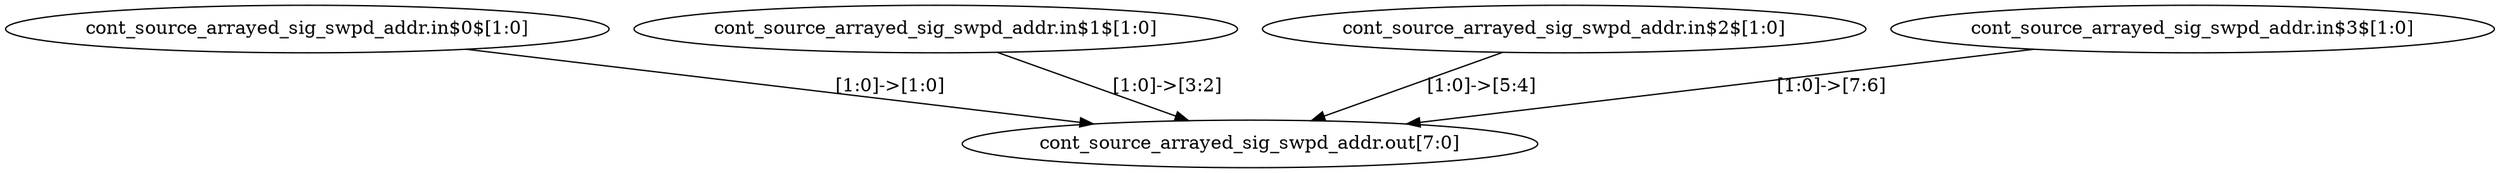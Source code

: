 digraph G {
	"cont_source_arrayed_sig_swpd_addr.in$0$" -> "cont_source_arrayed_sig_swpd_addr.out"[label="[1:0]->[1:0]"];
	"cont_source_arrayed_sig_swpd_addr.in$1$" -> "cont_source_arrayed_sig_swpd_addr.out"[label="[1:0]->[3:2]"];
	"cont_source_arrayed_sig_swpd_addr.in$2$" -> "cont_source_arrayed_sig_swpd_addr.out"[label="[1:0]->[5:4]"];
	"cont_source_arrayed_sig_swpd_addr.in$3$" -> "cont_source_arrayed_sig_swpd_addr.out"[label="[1:0]->[7:6]"];
	"cont_source_arrayed_sig_swpd_addr.in$0$" [shape=ellipse, label="cont_source_arrayed_sig_swpd_addr.in$0$[1:0]"];
	"cont_source_arrayed_sig_swpd_addr.in$1$" [shape=ellipse, label="cont_source_arrayed_sig_swpd_addr.in$1$[1:0]"];
	"cont_source_arrayed_sig_swpd_addr.in$2$" [shape=ellipse, label="cont_source_arrayed_sig_swpd_addr.in$2$[1:0]"];
	"cont_source_arrayed_sig_swpd_addr.in$3$" [shape=ellipse, label="cont_source_arrayed_sig_swpd_addr.in$3$[1:0]"];
	"cont_source_arrayed_sig_swpd_addr.out" [shape=ellipse, label="cont_source_arrayed_sig_swpd_addr.out[7:0]"];
}
